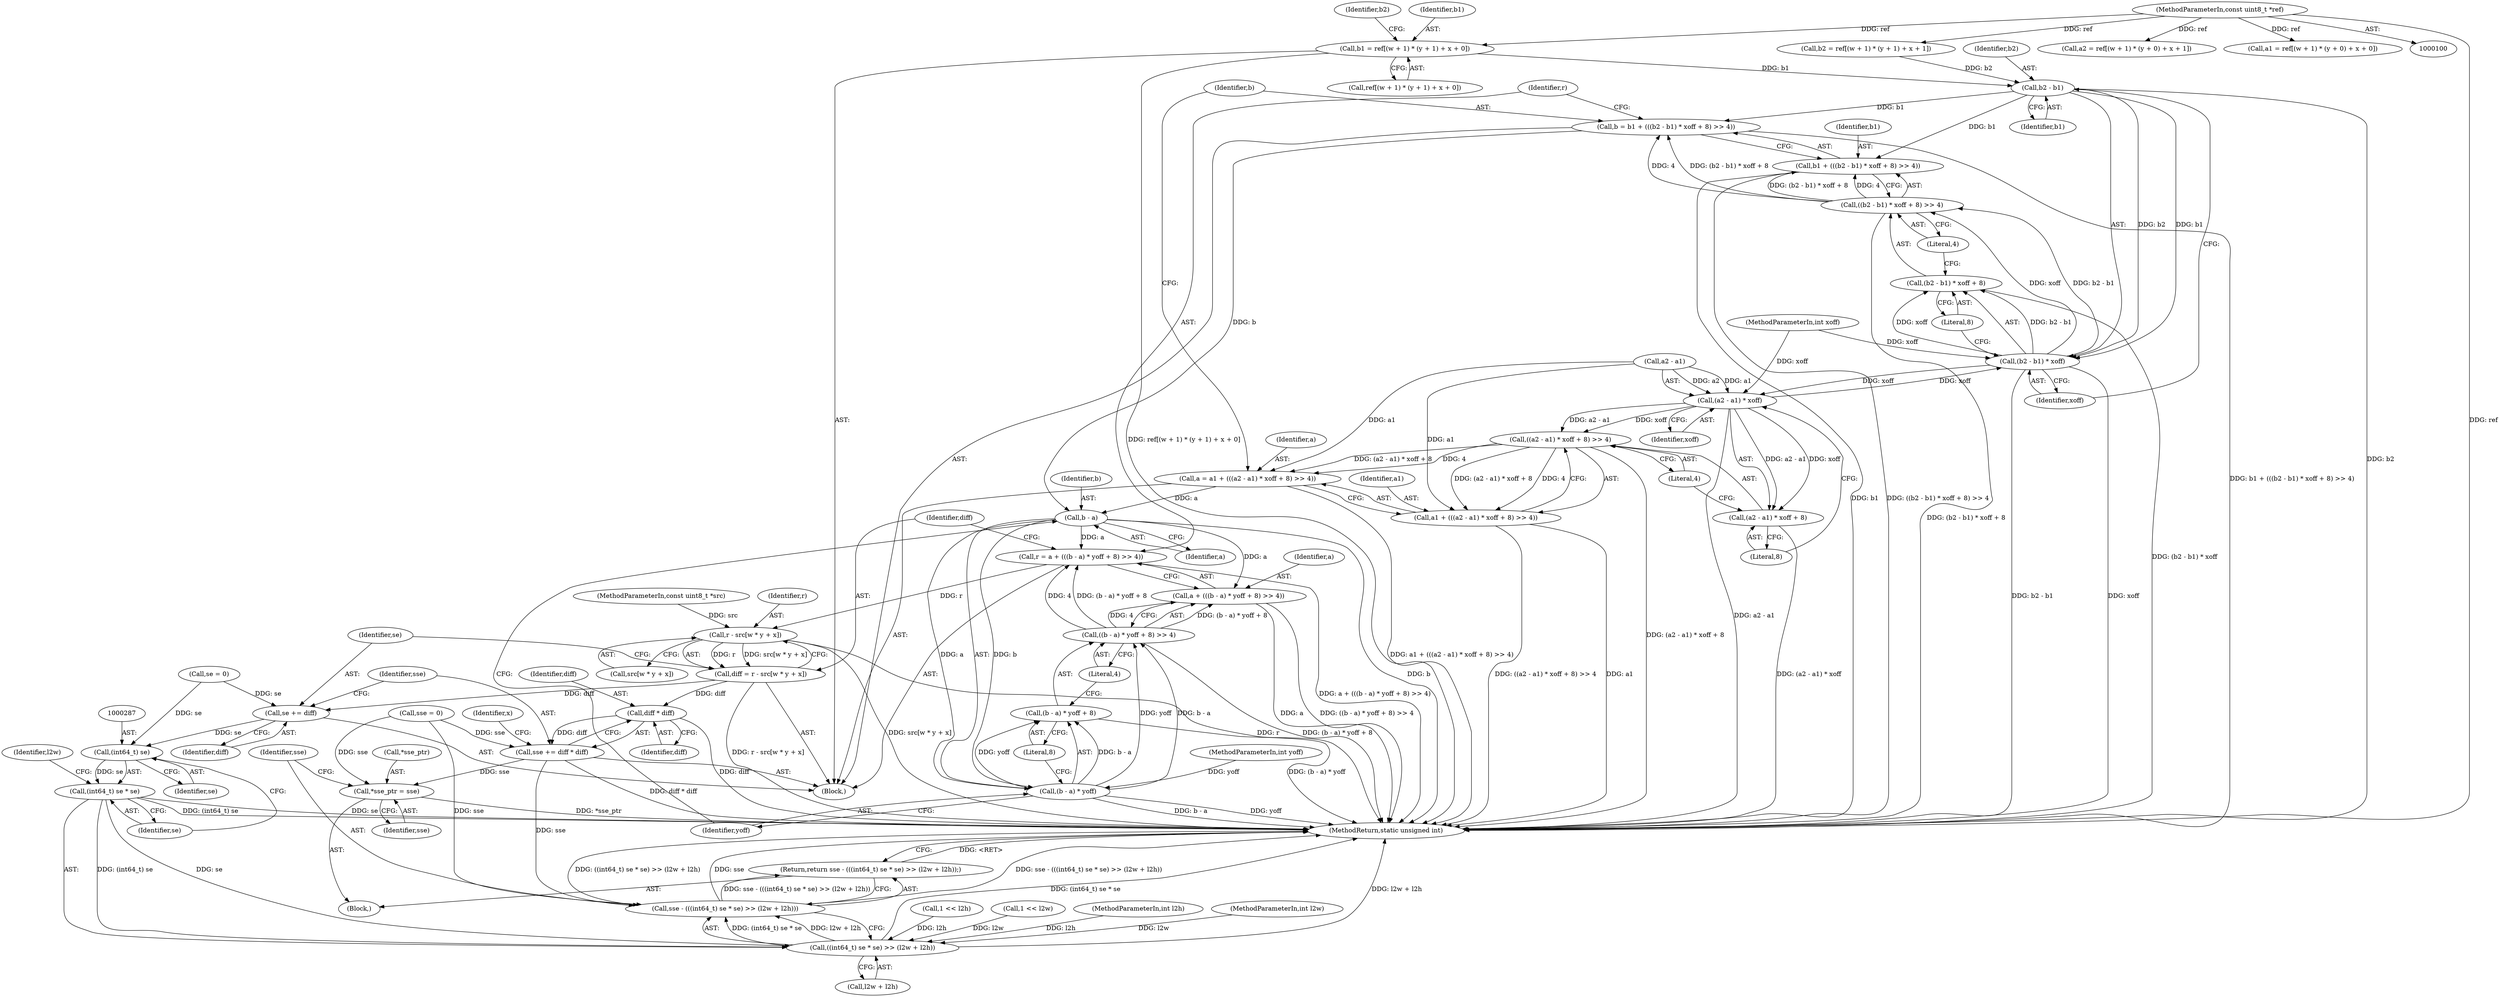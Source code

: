 digraph "1_Android_5a9753fca56f0eeb9f61e342b2fccffc364f9426_120@array" {
"1000184" [label="(Call,b1 = ref[(w + 1) * (y + 1) + x + 0])"];
"1000101" [label="(MethodParameterIn,const uint8_t *ref)"];
"1000237" [label="(Call,b2 - b1)"];
"1000230" [label="(Call,b = b1 + (((b2 - b1) * xoff + 8) >> 4))"];
"1000251" [label="(Call,b - a)"];
"1000244" [label="(Call,r = a + (((b - a) * yoff + 8) >> 4))"];
"1000260" [label="(Call,r - src[w * y + x])"];
"1000258" [label="(Call,diff = r - src[w * y + x])"];
"1000269" [label="(Call,se += diff)"];
"1000286" [label="(Call,(int64_t) se)"];
"1000285" [label="(Call,(int64_t) se * se)"];
"1000284" [label="(Call,((int64_t) se * se) >> (l2w + l2h))"];
"1000282" [label="(Call,sse - (((int64_t) se * se) >> (l2w + l2h)))"];
"1000281" [label="(Return,return sse - (((int64_t) se * se) >> (l2w + l2h));)"];
"1000274" [label="(Call,diff * diff)"];
"1000272" [label="(Call,sse += diff * diff)"];
"1000277" [label="(Call,*sse_ptr = sse)"];
"1000246" [label="(Call,a + (((b - a) * yoff + 8) >> 4))"];
"1000250" [label="(Call,(b - a) * yoff)"];
"1000248" [label="(Call,((b - a) * yoff + 8) >> 4)"];
"1000249" [label="(Call,(b - a) * yoff + 8)"];
"1000232" [label="(Call,b1 + (((b2 - b1) * xoff + 8) >> 4))"];
"1000236" [label="(Call,(b2 - b1) * xoff)"];
"1000222" [label="(Call,(a2 - a1) * xoff)"];
"1000220" [label="(Call,((a2 - a1) * xoff + 8) >> 4)"];
"1000216" [label="(Call,a = a1 + (((a2 - a1) * xoff + 8) >> 4))"];
"1000218" [label="(Call,a1 + (((a2 - a1) * xoff + 8) >> 4))"];
"1000221" [label="(Call,(a2 - a1) * xoff + 8)"];
"1000234" [label="(Call,((b2 - b1) * xoff + 8) >> 4)"];
"1000235" [label="(Call,(b2 - b1) * xoff + 8)"];
"1000242" [label="(Literal,4)"];
"1000220" [label="(Call,((a2 - a1) * xoff + 8) >> 4)"];
"1000258" [label="(Call,diff = r - src[w * y + x])"];
"1000186" [label="(Call,ref[(w + 1) * (y + 1) + x + 0])"];
"1000232" [label="(Call,b1 + (((b2 - b1) * xoff + 8) >> 4))"];
"1000273" [label="(Identifier,sse)"];
"1000270" [label="(Identifier,se)"];
"1000277" [label="(Call,*sse_ptr = sse)"];
"1000219" [label="(Identifier,a1)"];
"1000271" [label="(Identifier,diff)"];
"1000290" [label="(Call,l2w + l2h)"];
"1000217" [label="(Identifier,a)"];
"1000240" [label="(Identifier,xoff)"];
"1000228" [label="(Literal,4)"];
"1000275" [label="(Identifier,diff)"];
"1000233" [label="(Identifier,b1)"];
"1000241" [label="(Literal,8)"];
"1000114" [label="(Call,sse = 0)"];
"1000234" [label="(Call,((b2 - b1) * xoff + 8) >> 4)"];
"1000236" [label="(Call,(b2 - b1) * xoff)"];
"1000227" [label="(Literal,8)"];
"1000126" [label="(Call,1 << l2h)"];
"1000247" [label="(Identifier,a)"];
"1000252" [label="(Identifier,b)"];
"1000291" [label="(Identifier,l2w)"];
"1000256" [label="(Literal,4)"];
"1000248" [label="(Call,((b - a) * yoff + 8) >> 4)"];
"1000251" [label="(Call,b - a)"];
"1000120" [label="(Call,1 << l2w)"];
"1000216" [label="(Call,a = a1 + (((a2 - a1) * xoff + 8) >> 4))"];
"1000200" [label="(Call,b2 = ref[(w + 1) * (y + 1) + x + 1])"];
"1000245" [label="(Identifier,r)"];
"1000168" [label="(Call,a2 = ref[(w + 1) * (y + 0) + x + 1])"];
"1000102" [label="(MethodParameterIn,const uint8_t *src)"];
"1000149" [label="(Identifier,x)"];
"1000244" [label="(Call,r = a + (((b - a) * yoff + 8) >> 4))"];
"1000272" [label="(Call,sse += diff * diff)"];
"1000226" [label="(Identifier,xoff)"];
"1000288" [label="(Identifier,se)"];
"1000260" [label="(Call,r - src[w * y + x])"];
"1000231" [label="(Identifier,b)"];
"1000285" [label="(Call,(int64_t) se * se)"];
"1000250" [label="(Call,(b - a) * yoff)"];
"1000281" [label="(Return,return sse - (((int64_t) se * se) >> (l2w + l2h));)"];
"1000249" [label="(Call,(b - a) * yoff + 8)"];
"1000222" [label="(Call,(a2 - a1) * xoff)"];
"1000104" [label="(MethodParameterIn,int l2h)"];
"1000110" [label="(Call,se = 0)"];
"1000101" [label="(MethodParameterIn,const uint8_t *ref)"];
"1000108" [label="(Block,)"];
"1000289" [label="(Identifier,se)"];
"1000230" [label="(Call,b = b1 + (((b2 - b1) * xoff + 8) >> 4))"];
"1000103" [label="(MethodParameterIn,int l2w)"];
"1000106" [label="(MethodParameterIn,int yoff)"];
"1000282" [label="(Call,sse - (((int64_t) se * se) >> (l2w + l2h)))"];
"1000269" [label="(Call,se += diff)"];
"1000253" [label="(Identifier,a)"];
"1000283" [label="(Identifier,sse)"];
"1000274" [label="(Call,diff * diff)"];
"1000280" [label="(Identifier,sse)"];
"1000152" [label="(Call,a1 = ref[(w + 1) * (y + 0) + x + 0])"];
"1000276" [label="(Identifier,diff)"];
"1000150" [label="(Block,)"];
"1000105" [label="(MethodParameterIn,int xoff)"];
"1000259" [label="(Identifier,diff)"];
"1000262" [label="(Call,src[w * y + x])"];
"1000254" [label="(Identifier,yoff)"];
"1000278" [label="(Call,*sse_ptr)"];
"1000221" [label="(Call,(a2 - a1) * xoff + 8)"];
"1000246" [label="(Call,a + (((b - a) * yoff + 8) >> 4))"];
"1000223" [label="(Call,a2 - a1)"];
"1000284" [label="(Call,((int64_t) se * se) >> (l2w + l2h))"];
"1000286" [label="(Call,(int64_t) se)"];
"1000184" [label="(Call,b1 = ref[(w + 1) * (y + 1) + x + 0])"];
"1000237" [label="(Call,b2 - b1)"];
"1000293" [label="(MethodReturn,static unsigned int)"];
"1000255" [label="(Literal,8)"];
"1000235" [label="(Call,(b2 - b1) * xoff + 8)"];
"1000238" [label="(Identifier,b2)"];
"1000201" [label="(Identifier,b2)"];
"1000261" [label="(Identifier,r)"];
"1000218" [label="(Call,a1 + (((a2 - a1) * xoff + 8) >> 4))"];
"1000185" [label="(Identifier,b1)"];
"1000239" [label="(Identifier,b1)"];
"1000184" -> "1000150"  [label="AST: "];
"1000184" -> "1000186"  [label="CFG: "];
"1000185" -> "1000184"  [label="AST: "];
"1000186" -> "1000184"  [label="AST: "];
"1000201" -> "1000184"  [label="CFG: "];
"1000184" -> "1000293"  [label="DDG: ref[(w + 1) * (y + 1) + x + 0]"];
"1000101" -> "1000184"  [label="DDG: ref"];
"1000184" -> "1000237"  [label="DDG: b1"];
"1000101" -> "1000100"  [label="AST: "];
"1000101" -> "1000293"  [label="DDG: ref"];
"1000101" -> "1000152"  [label="DDG: ref"];
"1000101" -> "1000168"  [label="DDG: ref"];
"1000101" -> "1000200"  [label="DDG: ref"];
"1000237" -> "1000236"  [label="AST: "];
"1000237" -> "1000239"  [label="CFG: "];
"1000238" -> "1000237"  [label="AST: "];
"1000239" -> "1000237"  [label="AST: "];
"1000240" -> "1000237"  [label="CFG: "];
"1000237" -> "1000293"  [label="DDG: b2"];
"1000237" -> "1000230"  [label="DDG: b1"];
"1000237" -> "1000232"  [label="DDG: b1"];
"1000237" -> "1000236"  [label="DDG: b2"];
"1000237" -> "1000236"  [label="DDG: b1"];
"1000200" -> "1000237"  [label="DDG: b2"];
"1000230" -> "1000150"  [label="AST: "];
"1000230" -> "1000232"  [label="CFG: "];
"1000231" -> "1000230"  [label="AST: "];
"1000232" -> "1000230"  [label="AST: "];
"1000245" -> "1000230"  [label="CFG: "];
"1000230" -> "1000293"  [label="DDG: b1 + (((b2 - b1) * xoff + 8) >> 4)"];
"1000234" -> "1000230"  [label="DDG: (b2 - b1) * xoff + 8"];
"1000234" -> "1000230"  [label="DDG: 4"];
"1000230" -> "1000251"  [label="DDG: b"];
"1000251" -> "1000250"  [label="AST: "];
"1000251" -> "1000253"  [label="CFG: "];
"1000252" -> "1000251"  [label="AST: "];
"1000253" -> "1000251"  [label="AST: "];
"1000254" -> "1000251"  [label="CFG: "];
"1000251" -> "1000293"  [label="DDG: b"];
"1000251" -> "1000244"  [label="DDG: a"];
"1000251" -> "1000246"  [label="DDG: a"];
"1000251" -> "1000250"  [label="DDG: b"];
"1000251" -> "1000250"  [label="DDG: a"];
"1000216" -> "1000251"  [label="DDG: a"];
"1000244" -> "1000150"  [label="AST: "];
"1000244" -> "1000246"  [label="CFG: "];
"1000245" -> "1000244"  [label="AST: "];
"1000246" -> "1000244"  [label="AST: "];
"1000259" -> "1000244"  [label="CFG: "];
"1000244" -> "1000293"  [label="DDG: a + (((b - a) * yoff + 8) >> 4)"];
"1000248" -> "1000244"  [label="DDG: (b - a) * yoff + 8"];
"1000248" -> "1000244"  [label="DDG: 4"];
"1000244" -> "1000260"  [label="DDG: r"];
"1000260" -> "1000258"  [label="AST: "];
"1000260" -> "1000262"  [label="CFG: "];
"1000261" -> "1000260"  [label="AST: "];
"1000262" -> "1000260"  [label="AST: "];
"1000258" -> "1000260"  [label="CFG: "];
"1000260" -> "1000293"  [label="DDG: src[w * y + x]"];
"1000260" -> "1000293"  [label="DDG: r"];
"1000260" -> "1000258"  [label="DDG: r"];
"1000260" -> "1000258"  [label="DDG: src[w * y + x]"];
"1000102" -> "1000260"  [label="DDG: src"];
"1000258" -> "1000150"  [label="AST: "];
"1000259" -> "1000258"  [label="AST: "];
"1000270" -> "1000258"  [label="CFG: "];
"1000258" -> "1000293"  [label="DDG: r - src[w * y + x]"];
"1000258" -> "1000269"  [label="DDG: diff"];
"1000258" -> "1000274"  [label="DDG: diff"];
"1000269" -> "1000150"  [label="AST: "];
"1000269" -> "1000271"  [label="CFG: "];
"1000270" -> "1000269"  [label="AST: "];
"1000271" -> "1000269"  [label="AST: "];
"1000273" -> "1000269"  [label="CFG: "];
"1000110" -> "1000269"  [label="DDG: se"];
"1000269" -> "1000286"  [label="DDG: se"];
"1000286" -> "1000285"  [label="AST: "];
"1000286" -> "1000288"  [label="CFG: "];
"1000287" -> "1000286"  [label="AST: "];
"1000288" -> "1000286"  [label="AST: "];
"1000289" -> "1000286"  [label="CFG: "];
"1000286" -> "1000285"  [label="DDG: se"];
"1000110" -> "1000286"  [label="DDG: se"];
"1000285" -> "1000284"  [label="AST: "];
"1000285" -> "1000289"  [label="CFG: "];
"1000289" -> "1000285"  [label="AST: "];
"1000291" -> "1000285"  [label="CFG: "];
"1000285" -> "1000293"  [label="DDG: (int64_t) se"];
"1000285" -> "1000293"  [label="DDG: se"];
"1000285" -> "1000284"  [label="DDG: (int64_t) se"];
"1000285" -> "1000284"  [label="DDG: se"];
"1000284" -> "1000282"  [label="AST: "];
"1000284" -> "1000290"  [label="CFG: "];
"1000290" -> "1000284"  [label="AST: "];
"1000282" -> "1000284"  [label="CFG: "];
"1000284" -> "1000293"  [label="DDG: (int64_t) se * se"];
"1000284" -> "1000293"  [label="DDG: l2w + l2h"];
"1000284" -> "1000282"  [label="DDG: (int64_t) se * se"];
"1000284" -> "1000282"  [label="DDG: l2w + l2h"];
"1000120" -> "1000284"  [label="DDG: l2w"];
"1000103" -> "1000284"  [label="DDG: l2w"];
"1000126" -> "1000284"  [label="DDG: l2h"];
"1000104" -> "1000284"  [label="DDG: l2h"];
"1000282" -> "1000281"  [label="AST: "];
"1000283" -> "1000282"  [label="AST: "];
"1000281" -> "1000282"  [label="CFG: "];
"1000282" -> "1000293"  [label="DDG: sse - (((int64_t) se * se) >> (l2w + l2h))"];
"1000282" -> "1000293"  [label="DDG: ((int64_t) se * se) >> (l2w + l2h)"];
"1000282" -> "1000293"  [label="DDG: sse"];
"1000282" -> "1000281"  [label="DDG: sse - (((int64_t) se * se) >> (l2w + l2h))"];
"1000114" -> "1000282"  [label="DDG: sse"];
"1000272" -> "1000282"  [label="DDG: sse"];
"1000281" -> "1000108"  [label="AST: "];
"1000293" -> "1000281"  [label="CFG: "];
"1000281" -> "1000293"  [label="DDG: <RET>"];
"1000274" -> "1000272"  [label="AST: "];
"1000274" -> "1000276"  [label="CFG: "];
"1000275" -> "1000274"  [label="AST: "];
"1000276" -> "1000274"  [label="AST: "];
"1000272" -> "1000274"  [label="CFG: "];
"1000274" -> "1000293"  [label="DDG: diff"];
"1000274" -> "1000272"  [label="DDG: diff"];
"1000272" -> "1000150"  [label="AST: "];
"1000273" -> "1000272"  [label="AST: "];
"1000149" -> "1000272"  [label="CFG: "];
"1000272" -> "1000293"  [label="DDG: diff * diff"];
"1000114" -> "1000272"  [label="DDG: sse"];
"1000272" -> "1000277"  [label="DDG: sse"];
"1000277" -> "1000108"  [label="AST: "];
"1000277" -> "1000280"  [label="CFG: "];
"1000278" -> "1000277"  [label="AST: "];
"1000280" -> "1000277"  [label="AST: "];
"1000283" -> "1000277"  [label="CFG: "];
"1000277" -> "1000293"  [label="DDG: *sse_ptr"];
"1000114" -> "1000277"  [label="DDG: sse"];
"1000246" -> "1000248"  [label="CFG: "];
"1000247" -> "1000246"  [label="AST: "];
"1000248" -> "1000246"  [label="AST: "];
"1000246" -> "1000293"  [label="DDG: ((b - a) * yoff + 8) >> 4"];
"1000246" -> "1000293"  [label="DDG: a"];
"1000248" -> "1000246"  [label="DDG: (b - a) * yoff + 8"];
"1000248" -> "1000246"  [label="DDG: 4"];
"1000250" -> "1000249"  [label="AST: "];
"1000250" -> "1000254"  [label="CFG: "];
"1000254" -> "1000250"  [label="AST: "];
"1000255" -> "1000250"  [label="CFG: "];
"1000250" -> "1000293"  [label="DDG: b - a"];
"1000250" -> "1000293"  [label="DDG: yoff"];
"1000250" -> "1000248"  [label="DDG: b - a"];
"1000250" -> "1000248"  [label="DDG: yoff"];
"1000250" -> "1000249"  [label="DDG: b - a"];
"1000250" -> "1000249"  [label="DDG: yoff"];
"1000106" -> "1000250"  [label="DDG: yoff"];
"1000248" -> "1000256"  [label="CFG: "];
"1000249" -> "1000248"  [label="AST: "];
"1000256" -> "1000248"  [label="AST: "];
"1000248" -> "1000293"  [label="DDG: (b - a) * yoff + 8"];
"1000249" -> "1000255"  [label="CFG: "];
"1000255" -> "1000249"  [label="AST: "];
"1000256" -> "1000249"  [label="CFG: "];
"1000249" -> "1000293"  [label="DDG: (b - a) * yoff"];
"1000232" -> "1000234"  [label="CFG: "];
"1000233" -> "1000232"  [label="AST: "];
"1000234" -> "1000232"  [label="AST: "];
"1000232" -> "1000293"  [label="DDG: b1"];
"1000232" -> "1000293"  [label="DDG: ((b2 - b1) * xoff + 8) >> 4"];
"1000234" -> "1000232"  [label="DDG: (b2 - b1) * xoff + 8"];
"1000234" -> "1000232"  [label="DDG: 4"];
"1000236" -> "1000235"  [label="AST: "];
"1000236" -> "1000240"  [label="CFG: "];
"1000240" -> "1000236"  [label="AST: "];
"1000241" -> "1000236"  [label="CFG: "];
"1000236" -> "1000293"  [label="DDG: b2 - b1"];
"1000236" -> "1000293"  [label="DDG: xoff"];
"1000236" -> "1000222"  [label="DDG: xoff"];
"1000236" -> "1000234"  [label="DDG: b2 - b1"];
"1000236" -> "1000234"  [label="DDG: xoff"];
"1000236" -> "1000235"  [label="DDG: b2 - b1"];
"1000236" -> "1000235"  [label="DDG: xoff"];
"1000222" -> "1000236"  [label="DDG: xoff"];
"1000105" -> "1000236"  [label="DDG: xoff"];
"1000222" -> "1000221"  [label="AST: "];
"1000222" -> "1000226"  [label="CFG: "];
"1000223" -> "1000222"  [label="AST: "];
"1000226" -> "1000222"  [label="AST: "];
"1000227" -> "1000222"  [label="CFG: "];
"1000222" -> "1000293"  [label="DDG: a2 - a1"];
"1000222" -> "1000220"  [label="DDG: a2 - a1"];
"1000222" -> "1000220"  [label="DDG: xoff"];
"1000222" -> "1000221"  [label="DDG: a2 - a1"];
"1000222" -> "1000221"  [label="DDG: xoff"];
"1000223" -> "1000222"  [label="DDG: a2"];
"1000223" -> "1000222"  [label="DDG: a1"];
"1000105" -> "1000222"  [label="DDG: xoff"];
"1000220" -> "1000218"  [label="AST: "];
"1000220" -> "1000228"  [label="CFG: "];
"1000221" -> "1000220"  [label="AST: "];
"1000228" -> "1000220"  [label="AST: "];
"1000218" -> "1000220"  [label="CFG: "];
"1000220" -> "1000293"  [label="DDG: (a2 - a1) * xoff + 8"];
"1000220" -> "1000216"  [label="DDG: (a2 - a1) * xoff + 8"];
"1000220" -> "1000216"  [label="DDG: 4"];
"1000220" -> "1000218"  [label="DDG: (a2 - a1) * xoff + 8"];
"1000220" -> "1000218"  [label="DDG: 4"];
"1000216" -> "1000150"  [label="AST: "];
"1000216" -> "1000218"  [label="CFG: "];
"1000217" -> "1000216"  [label="AST: "];
"1000218" -> "1000216"  [label="AST: "];
"1000231" -> "1000216"  [label="CFG: "];
"1000216" -> "1000293"  [label="DDG: a1 + (((a2 - a1) * xoff + 8) >> 4)"];
"1000223" -> "1000216"  [label="DDG: a1"];
"1000219" -> "1000218"  [label="AST: "];
"1000218" -> "1000293"  [label="DDG: a1"];
"1000218" -> "1000293"  [label="DDG: ((a2 - a1) * xoff + 8) >> 4"];
"1000223" -> "1000218"  [label="DDG: a1"];
"1000221" -> "1000227"  [label="CFG: "];
"1000227" -> "1000221"  [label="AST: "];
"1000228" -> "1000221"  [label="CFG: "];
"1000221" -> "1000293"  [label="DDG: (a2 - a1) * xoff"];
"1000234" -> "1000242"  [label="CFG: "];
"1000235" -> "1000234"  [label="AST: "];
"1000242" -> "1000234"  [label="AST: "];
"1000234" -> "1000293"  [label="DDG: (b2 - b1) * xoff + 8"];
"1000235" -> "1000241"  [label="CFG: "];
"1000241" -> "1000235"  [label="AST: "];
"1000242" -> "1000235"  [label="CFG: "];
"1000235" -> "1000293"  [label="DDG: (b2 - b1) * xoff"];
}
